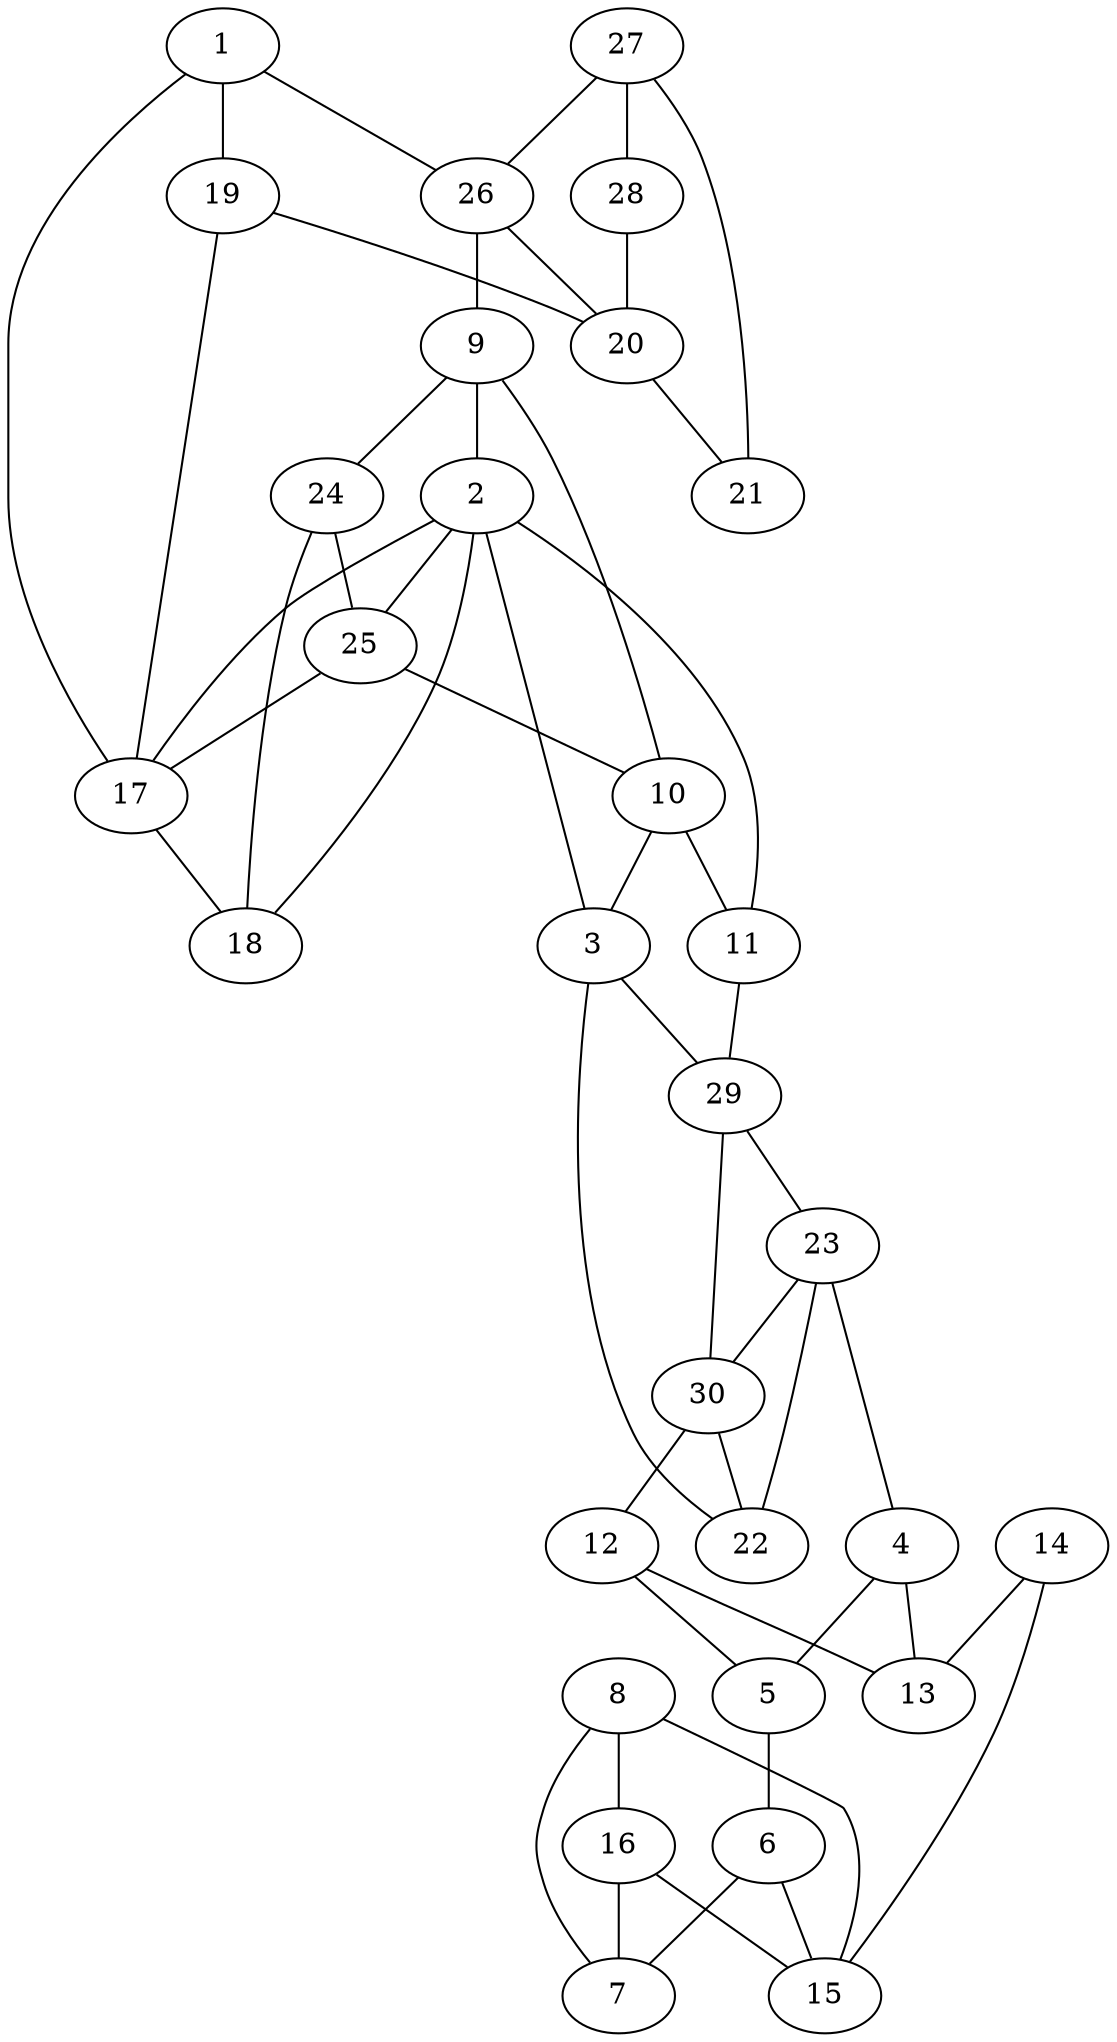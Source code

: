 graph pdb1fgi {
	1	 [aaLength=17,
		sequence=vanDerWaals,
		type=0];
	17	 [aaLength=5,
		sequence=vanDerWaals,
		type=1];
	1 -- 17	 [distance0="26.73848",
		frequency=1,
		type0=3];
	19	 [aaLength=8,
		sequence=vanDerWaals,
		type=1];
	1 -- 19	 [distance0="16.90995",
		frequency=1,
		type0=1];
	26	 [aaLength=8,
		sequence=vanDerWaals,
		type=1];
	1 -- 26	 [distance0="16.90995",
		frequency=1,
		type0=2];
	2	 [aaLength=6,
		sequence=vanDerWaals,
		type=0];
	2 -- 17	 [distance0="29.67344",
		frequency=1,
		type0=3];
	18	 [aaLength=4,
		sequence=vanDerWaals,
		type=1];
	2 -- 18	 [distance0="22.74892",
		frequency=1,
		type0=1];
	25	 [aaLength=5,
		sequence=vanDerWaals,
		type=1];
	2 -- 25	 [distance0="22.74892",
		frequency=1,
		type0=2];
	3	 [aaLength=20,
		sequence=vanDerWaals,
		type=0];
	3 -- 2	 [distance0="31.16889",
		frequency=1,
		type0=1];
	22	 [aaLength=3,
		sequence=vanDerWaals,
		type=1];
	3 -- 22	 [distance0="36.58556",
		distance1="0.0",
		frequency=2,
		type0=2,
		type1=4];
	29	 [aaLength=3,
		sequence=vanDerWaals,
		type=1];
	3 -- 29	 [distance0="36.58556",
		frequency=1,
		type0=3];
	4	 [aaLength=6,
		sequence=vanDerWaals,
		type=0];
	5	 [aaLength=16,
		sequence=vanDerWaals,
		type=0];
	4 -- 5	 [distance0="14.52826",
		distance1="0.0",
		frequency=2,
		type0=1,
		type1=4];
	13	 [aaLength=16,
		sequence=vanDerWaals,
		type=0];
	4 -- 13	 [distance0="32.82441",
		frequency=1,
		type0=3];
	6	 [aaLength=9,
		sequence=vanDerWaals,
		type=0];
	5 -- 6	 [distance0="32.59796",
		distance1="0.0",
		frequency=2,
		type0=3,
		type1=4];
	7	 [aaLength=10,
		sequence=vanDerWaals,
		type=0];
	6 -- 7	 [distance0="30.77171",
		distance1="0.0",
		frequency=2,
		type0=3,
		type1=4];
	15	 [aaLength=10,
		sequence=vanDerWaals,
		type=0];
	6 -- 15	 [distance0="28.08645",
		frequency=1,
		type0=2];
	8	 [aaLength=14,
		sequence=vanDerWaals,
		type=0];
	16	 [aaLength=14,
		sequence=vanDerWaals,
		type=0];
	8 -- 16	 [distance0="33.12684",
		frequency=1,
		type0=3];
	8 -- 7	 [distance0="23.08184",
		frequency=1,
		type0=1];
	8 -- 15	 [distance0="32.20857",
		frequency=1,
		type0=2];
	9	 [aaLength=17,
		sequence=vanDerWaals,
		type=0];
	9 -- 2	 [distance0="72.13403",
		frequency=1,
		type0=2];
	10	 [aaLength=6,
		sequence=vanDerWaals,
		type=0];
	9 -- 10	 [distance0="53.53479",
		frequency=1,
		type0=1];
	24	 [aaLength=5,
		sequence=vanDerWaals,
		type=1];
	9 -- 24	 [distance0="0.0",
		frequency=1,
		type0=4];
	10 -- 3	 [distance0="50.07326",
		frequency=1,
		type0=3];
	11	 [aaLength=20,
		sequence=vanDerWaals,
		type=0];
	10 -- 11	 [distance0="28.97695",
		distance1="0.0",
		frequency=2,
		type0=1,
		type1=4];
	11 -- 2	 [distance0="49.87408",
		frequency=1,
		type0=3];
	11 -- 29	 [distance0="0.0",
		frequency=1,
		type0=4];
	12	 [aaLength=6,
		sequence=vanDerWaals,
		type=0];
	12 -- 5	 [distance0="37.07272",
		frequency=1,
		type0=3];
	12 -- 13	 [distance0="16.91556",
		distance1="0.0",
		frequency=2,
		type0=1,
		type1=4];
	14	 [aaLength=9,
		sequence=vanDerWaals,
		type=0];
	14 -- 13	 [distance0="32.91265",
		frequency=1,
		type0=3];
	14 -- 15	 [distance0="29.67696",
		distance1="0.0",
		frequency=2,
		type0=2,
		type1=4];
	16 -- 7	 [distance0="29.87881",
		frequency=1,
		type0=2];
	16 -- 15	 [distance0="22.95363",
		frequency=1,
		type0=1];
	17 -- 18	 [distance0="11.0",
		distance1="0.0",
		frequency=2,
		type0=2,
		type1=4];
	19 -- 17	 [distance0="0.0",
		frequency=1,
		type0=4];
	20	 [aaLength=8,
		sequence=vanDerWaals,
		type=1];
	19 -- 20	 [distance0="17.0",
		frequency=1,
		type0=3];
	21	 [aaLength=7,
		sequence=vanDerWaals,
		type=1];
	20 -- 21	 [distance0="13.0",
		frequency=1,
		type0=2];
	23	 [aaLength=3,
		sequence=vanDerWaals,
		type=1];
	22 -- 23	 [distance0="8.0",
		distance1="0.0",
		frequency=2,
		type0=2,
		type1=4];
	23 -- 4	 [distance0="0.0",
		frequency=1,
		type0=4];
	30	 [aaLength=3,
		sequence=vanDerWaals,
		type=1];
	23 -- 30	 [distance0="0.0",
		frequency=1,
		type0=1];
	24 -- 18	 [distance0="11.0",
		frequency=1,
		type0=2];
	24 -- 25	 [distance0="11.0",
		distance1="0.0",
		frequency=2,
		type0=3,
		type1=4];
	25 -- 17	 [distance0="11.0",
		frequency=1,
		type0=2];
	25 -- 10	 [distance0="0.0",
		frequency=1,
		type0=4];
	26 -- 20	 [distance0="17.0",
		frequency=1,
		type0=3];
	26 -- 9	 [distance0="0.0",
		frequency=1,
		type0=4];
	27	 [aaLength=8,
		sequence=vanDerWaals,
		type=1];
	27 -- 21	 [distance0="13.0",
		frequency=1,
		type0=2];
	27 -- 26	 [distance0="0.0",
		frequency=1,
		type0=4];
	28	 [aaLength=6,
		sequence=vanDerWaals,
		type=1];
	27 -- 28	 [distance0="13.0",
		frequency=1,
		type0=3];
	28 -- 20	 [distance0="13.0",
		frequency=1,
		type0=2];
	29 -- 23	 [distance0="8.0",
		frequency=1,
		type0=2];
	29 -- 30	 [distance0="8.0",
		distance1="0.0",
		frequency=2,
		type0=3,
		type1=4];
	30 -- 12	 [distance0="0.0",
		frequency=1,
		type0=4];
	30 -- 22	 [distance0="8.0",
		frequency=1,
		type0=2];
}
